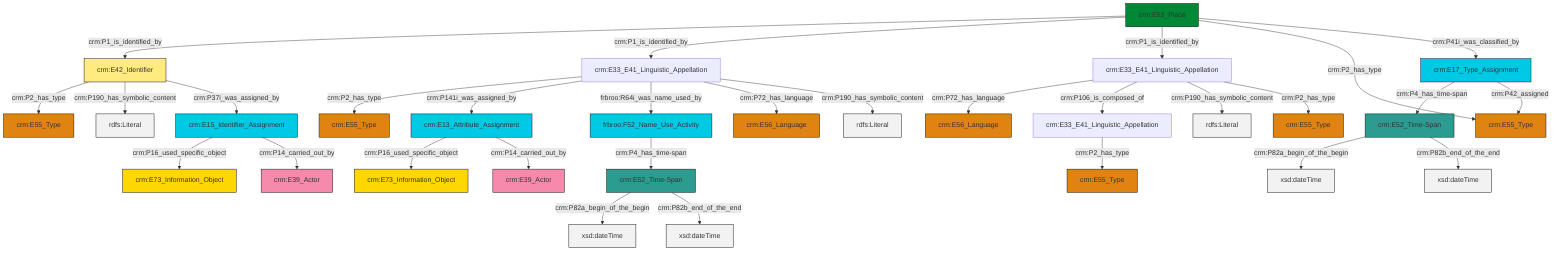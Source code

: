 graph TD
classDef Literal fill:#f2f2f2,stroke:#000000;
classDef CRM_Entity fill:#FFFFFF,stroke:#000000;
classDef Temporal_Entity fill:#00C9E6, stroke:#000000;
classDef Type fill:#E18312, stroke:#000000;
classDef Time-Span fill:#2C9C91, stroke:#000000;
classDef Appellation fill:#FFEB7F, stroke:#000000;
classDef Place fill:#008836, stroke:#000000;
classDef Persistent_Item fill:#B266B2, stroke:#000000;
classDef Conceptual_Object fill:#FFD700, stroke:#000000;
classDef Physical_Thing fill:#D2B48C, stroke:#000000;
classDef Actor fill:#f58aad, stroke:#000000;
classDef PC_Classes fill:#4ce600, stroke:#000000;
classDef Multi fill:#cccccc,stroke:#000000;

0["crm:E33_E41_Linguistic_Appellation"]:::Default -->|crm:P2_has_type| 1["crm:E55_Type"]:::Type
0["crm:E33_E41_Linguistic_Appellation"]:::Default -->|crm:P141i_was_assigned_by| 2["crm:E13_Attribute_Assignment"]:::Temporal_Entity
11["crm:E17_Type_Assignment"]:::Temporal_Entity -->|crm:P4_has_time-span| 12["crm:E52_Time-Span"]:::Time-Span
9["crm:E33_E41_Linguistic_Appellation"]:::Default -->|crm:P72_has_language| 13["crm:E56_Language"]:::Type
0["crm:E33_E41_Linguistic_Appellation"]:::Default -->|frbroo:R64i_was_name_used_by| 14["frbroo:F52_Name_Use_Activity"]:::Temporal_Entity
17["crm:E53_Place"]:::Place -->|crm:P1_is_identified_by| 18["crm:E42_Identifier"]:::Appellation
23["crm:E15_Identifier_Assignment"]:::Temporal_Entity -->|crm:P16_used_specific_object| 19["crm:E73_Information_Object"]:::Conceptual_Object
25["crm:E52_Time-Span"]:::Time-Span -->|crm:P82a_begin_of_the_begin| 26[xsd:dateTime]:::Literal
17["crm:E53_Place"]:::Place -->|crm:P1_is_identified_by| 0["crm:E33_E41_Linguistic_Appellation"]:::Default
14["frbroo:F52_Name_Use_Activity"]:::Temporal_Entity -->|crm:P4_has_time-span| 25["crm:E52_Time-Span"]:::Time-Span
18["crm:E42_Identifier"]:::Appellation -->|crm:P2_has_type| 27["crm:E55_Type"]:::Type
18["crm:E42_Identifier"]:::Appellation -->|crm:P190_has_symbolic_content| 30[rdfs:Literal]:::Literal
11["crm:E17_Type_Assignment"]:::Temporal_Entity -->|crm:P42_assigned| 31["crm:E55_Type"]:::Type
12["crm:E52_Time-Span"]:::Time-Span -->|crm:P82a_begin_of_the_begin| 32[xsd:dateTime]:::Literal
2["crm:E13_Attribute_Assignment"]:::Temporal_Entity -->|crm:P16_used_specific_object| 15["crm:E73_Information_Object"]:::Conceptual_Object
9["crm:E33_E41_Linguistic_Appellation"]:::Default -->|crm:P106_is_composed_of| 7["crm:E33_E41_Linguistic_Appellation"]:::Default
9["crm:E33_E41_Linguistic_Appellation"]:::Default -->|crm:P190_has_symbolic_content| 34[rdfs:Literal]:::Literal
0["crm:E33_E41_Linguistic_Appellation"]:::Default -->|crm:P72_has_language| 36["crm:E56_Language"]:::Type
12["crm:E52_Time-Span"]:::Time-Span -->|crm:P82b_end_of_the_end| 38[xsd:dateTime]:::Literal
17["crm:E53_Place"]:::Place -->|crm:P1_is_identified_by| 9["crm:E33_E41_Linguistic_Appellation"]:::Default
9["crm:E33_E41_Linguistic_Appellation"]:::Default -->|crm:P2_has_type| 40["crm:E55_Type"]:::Type
2["crm:E13_Attribute_Assignment"]:::Temporal_Entity -->|crm:P14_carried_out_by| 5["crm:E39_Actor"]:::Actor
23["crm:E15_Identifier_Assignment"]:::Temporal_Entity -->|crm:P14_carried_out_by| 3["crm:E39_Actor"]:::Actor
18["crm:E42_Identifier"]:::Appellation -->|crm:P37i_was_assigned_by| 23["crm:E15_Identifier_Assignment"]:::Temporal_Entity
0["crm:E33_E41_Linguistic_Appellation"]:::Default -->|crm:P190_has_symbolic_content| 47[rdfs:Literal]:::Literal
7["crm:E33_E41_Linguistic_Appellation"]:::Default -->|crm:P2_has_type| 43["crm:E55_Type"]:::Type
17["crm:E53_Place"]:::Place -->|crm:P2_has_type| 31["crm:E55_Type"]:::Type
25["crm:E52_Time-Span"]:::Time-Span -->|crm:P82b_end_of_the_end| 52[xsd:dateTime]:::Literal
17["crm:E53_Place"]:::Place -->|crm:P41i_was_classified_by| 11["crm:E17_Type_Assignment"]:::Temporal_Entity